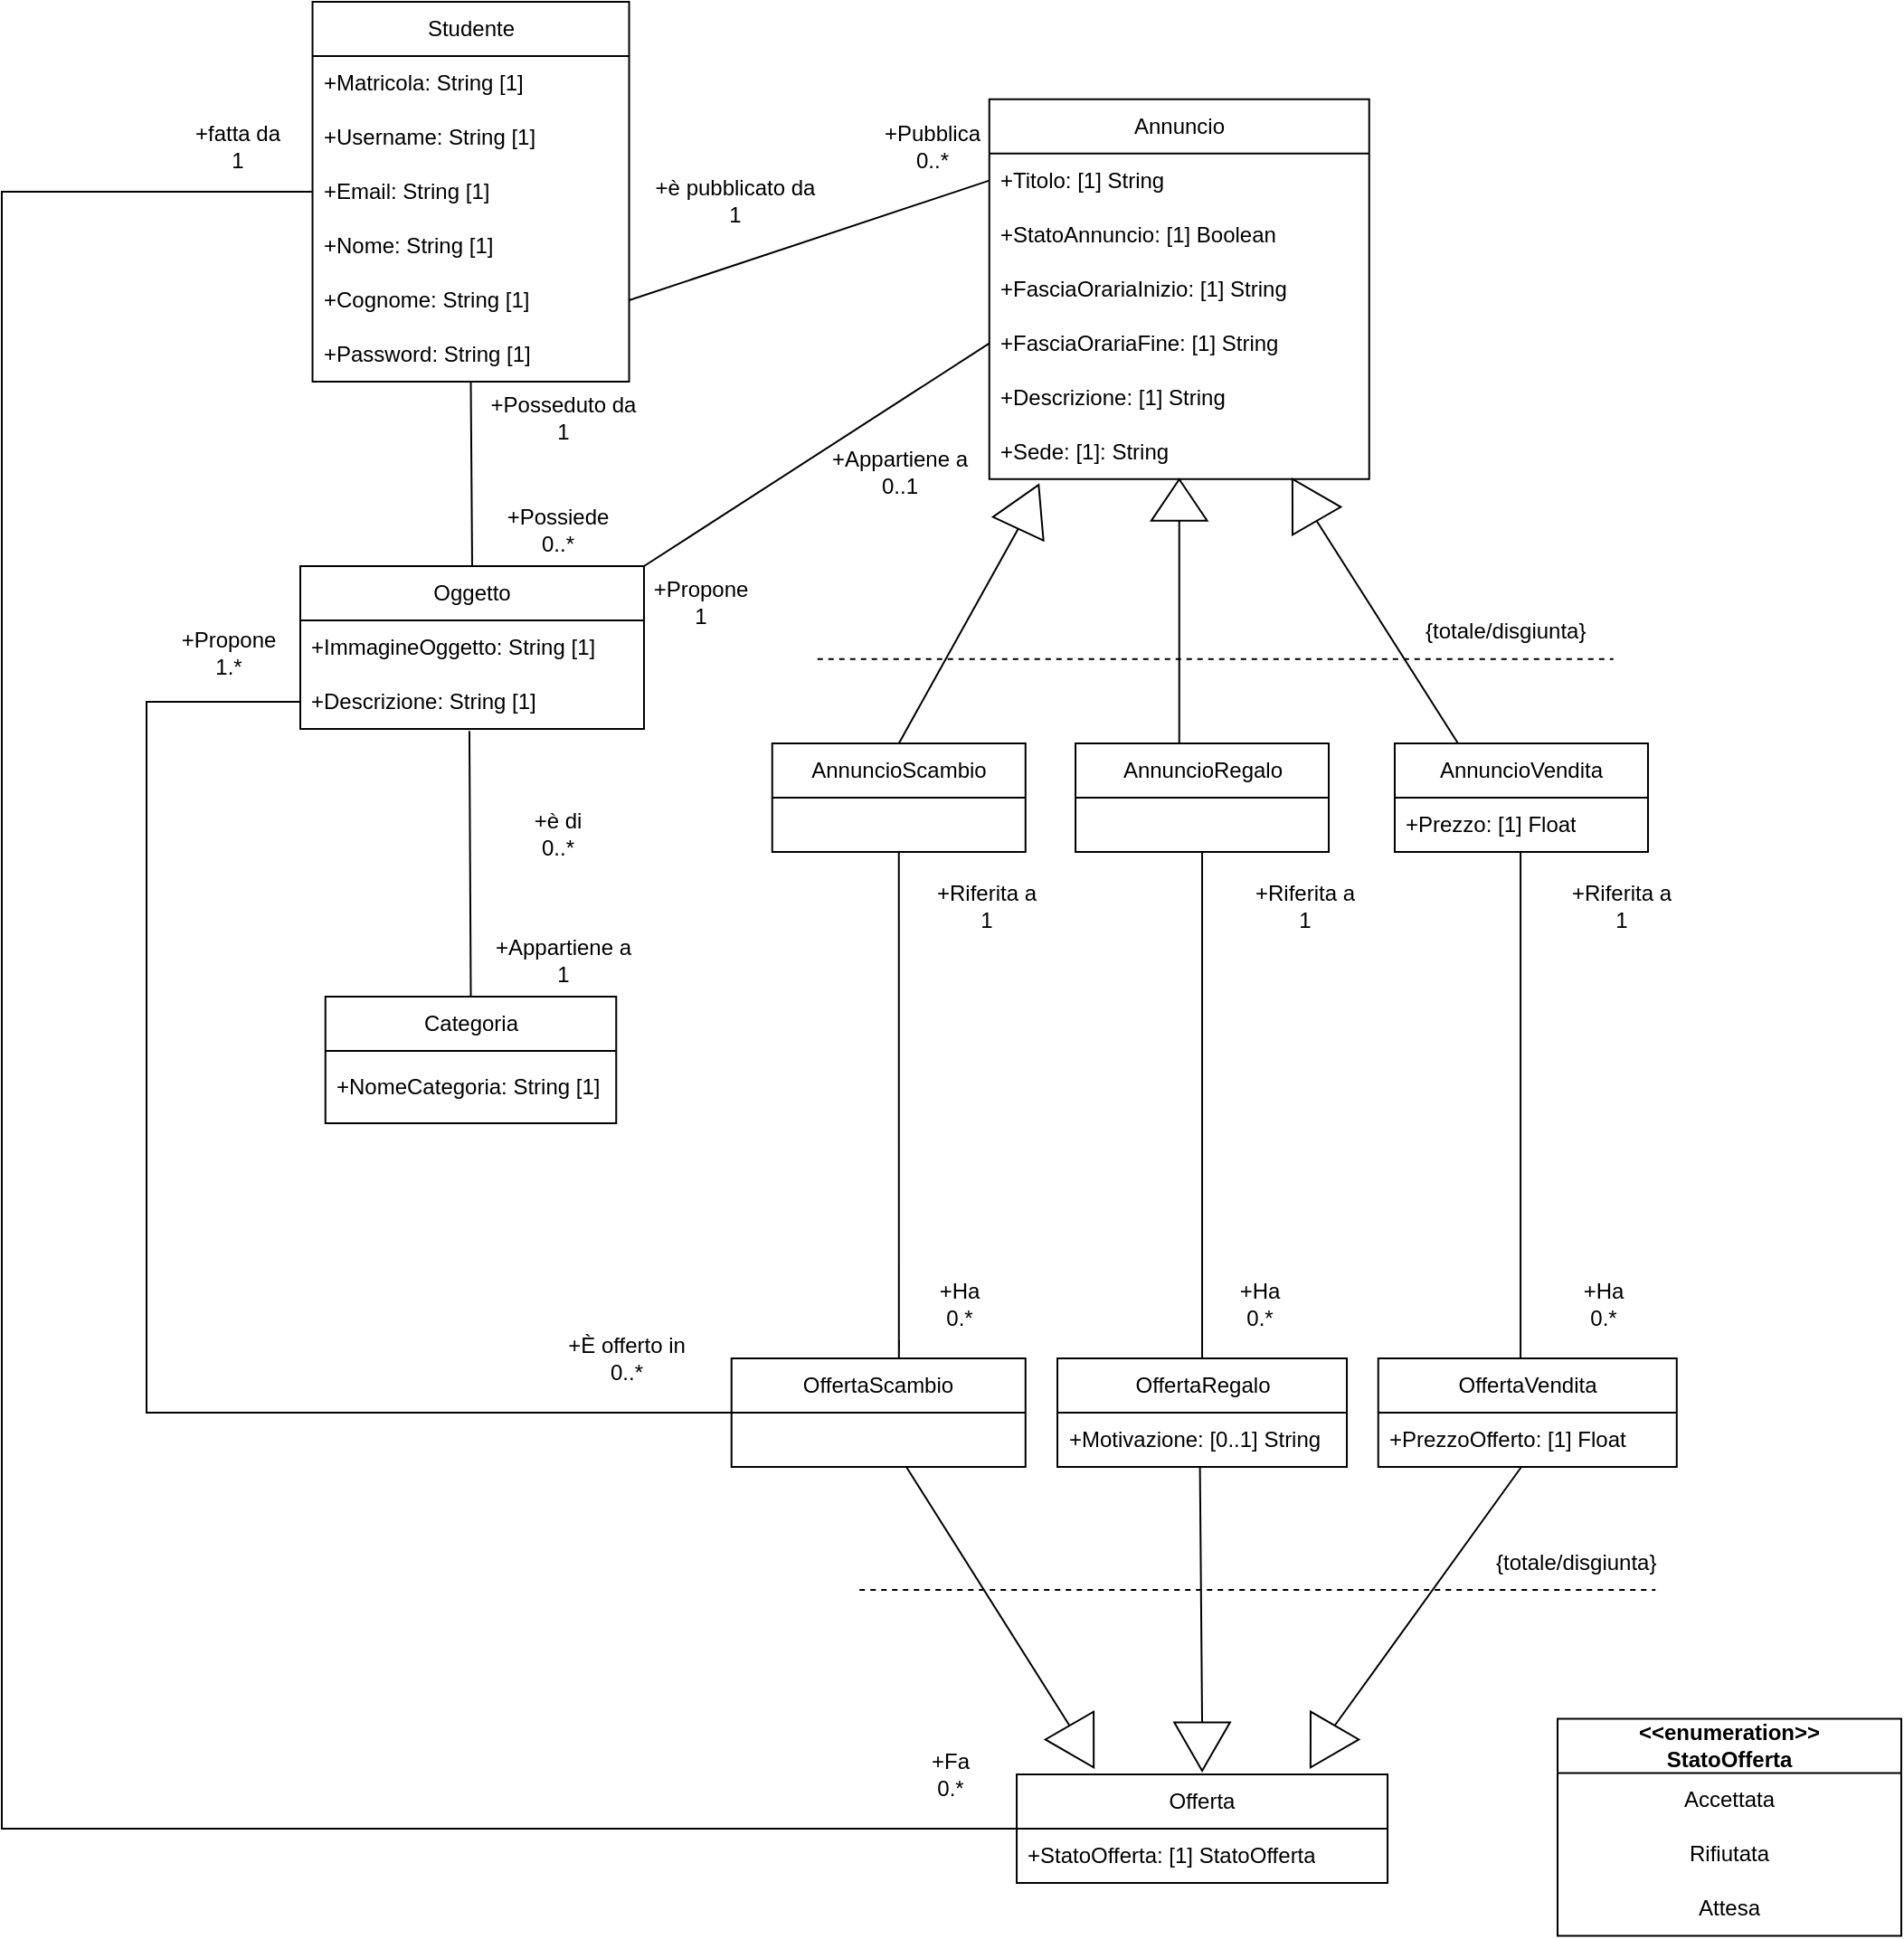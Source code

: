 <mxfile version="28.2.5">
  <diagram name="Pagina-1" id="hhNvPukRQcHdG5Y-XMpl">
    <mxGraphModel dx="873" dy="434" grid="1" gridSize="10" guides="1" tooltips="1" connect="1" arrows="1" fold="1" page="1" pageScale="1" pageWidth="827" pageHeight="1169" math="0" shadow="0">
      <root>
        <mxCell id="0" />
        <mxCell id="1" parent="0" />
        <mxCell id="MSxo0X7yA8S4lxP46bbf-1" value="Studente" style="swimlane;fontStyle=0;childLayout=stackLayout;horizontal=1;startSize=30;horizontalStack=0;resizeParent=1;resizeParentMax=0;resizeLast=0;collapsible=1;marginBottom=0;whiteSpace=wrap;html=1;" parent="1" vertex="1">
          <mxGeometry x="511.76" y="210" width="175" height="210" as="geometry" />
        </mxCell>
        <mxCell id="MSxo0X7yA8S4lxP46bbf-2" value="+Matricola: String [1]" style="text;strokeColor=none;fillColor=none;align=left;verticalAlign=middle;spacingLeft=4;spacingRight=4;overflow=hidden;points=[[0,0.5],[1,0.5]];portConstraint=eastwest;rotatable=0;whiteSpace=wrap;html=1;" parent="MSxo0X7yA8S4lxP46bbf-1" vertex="1">
          <mxGeometry y="30" width="175" height="30" as="geometry" />
        </mxCell>
        <mxCell id="MSxo0X7yA8S4lxP46bbf-3" value="+Username: String [1]" style="text;strokeColor=none;fillColor=none;align=left;verticalAlign=middle;spacingLeft=4;spacingRight=4;overflow=hidden;points=[[0,0.5],[1,0.5]];portConstraint=eastwest;rotatable=0;whiteSpace=wrap;html=1;" parent="MSxo0X7yA8S4lxP46bbf-1" vertex="1">
          <mxGeometry y="60" width="175" height="30" as="geometry" />
        </mxCell>
        <mxCell id="MSxo0X7yA8S4lxP46bbf-4" value="+Email: String [1]" style="text;strokeColor=none;fillColor=none;align=left;verticalAlign=middle;spacingLeft=4;spacingRight=4;overflow=hidden;points=[[0,0.5],[1,0.5]];portConstraint=eastwest;rotatable=0;whiteSpace=wrap;html=1;" parent="MSxo0X7yA8S4lxP46bbf-1" vertex="1">
          <mxGeometry y="90" width="175" height="30" as="geometry" />
        </mxCell>
        <mxCell id="MSxo0X7yA8S4lxP46bbf-5" value="+Nome: String [1]" style="text;strokeColor=none;fillColor=none;align=left;verticalAlign=middle;spacingLeft=4;spacingRight=4;overflow=hidden;points=[[0,0.5],[1,0.5]];portConstraint=eastwest;rotatable=0;whiteSpace=wrap;html=1;" parent="MSxo0X7yA8S4lxP46bbf-1" vertex="1">
          <mxGeometry y="120" width="175" height="30" as="geometry" />
        </mxCell>
        <mxCell id="MSxo0X7yA8S4lxP46bbf-6" value="+Cognome: String [1]" style="text;strokeColor=none;fillColor=none;align=left;verticalAlign=middle;spacingLeft=4;spacingRight=4;overflow=hidden;points=[[0,0.5],[1,0.5]];portConstraint=eastwest;rotatable=0;whiteSpace=wrap;html=1;" parent="MSxo0X7yA8S4lxP46bbf-1" vertex="1">
          <mxGeometry y="150" width="175" height="30" as="geometry" />
        </mxCell>
        <mxCell id="MSxo0X7yA8S4lxP46bbf-7" value="+Password: String [1]" style="text;strokeColor=none;fillColor=none;align=left;verticalAlign=middle;spacingLeft=4;spacingRight=4;overflow=hidden;points=[[0,0.5],[1,0.5]];portConstraint=eastwest;rotatable=0;whiteSpace=wrap;html=1;" parent="MSxo0X7yA8S4lxP46bbf-1" vertex="1">
          <mxGeometry y="180" width="175" height="30" as="geometry" />
        </mxCell>
        <mxCell id="MSxo0X7yA8S4lxP46bbf-9" value="Oggetto" style="swimlane;fontStyle=0;childLayout=stackLayout;horizontal=1;startSize=30;horizontalStack=0;resizeParent=1;resizeParentMax=0;resizeLast=0;collapsible=1;marginBottom=0;whiteSpace=wrap;html=1;" parent="1" vertex="1">
          <mxGeometry x="505" y="522.01" width="190" height="90" as="geometry" />
        </mxCell>
        <mxCell id="MSxo0X7yA8S4lxP46bbf-10" value="+ImmagineOggetto: String [1]" style="text;strokeColor=none;fillColor=none;align=left;verticalAlign=middle;spacingLeft=4;spacingRight=4;overflow=hidden;points=[[0,0.5],[1,0.5]];portConstraint=eastwest;rotatable=0;whiteSpace=wrap;html=1;" parent="MSxo0X7yA8S4lxP46bbf-9" vertex="1">
          <mxGeometry y="30" width="190" height="30" as="geometry" />
        </mxCell>
        <mxCell id="MSxo0X7yA8S4lxP46bbf-13" value="+Descrizione: String [1]" style="text;strokeColor=none;fillColor=none;align=left;verticalAlign=middle;spacingLeft=4;spacingRight=4;overflow=hidden;points=[[0,0.5],[1,0.5]];portConstraint=eastwest;rotatable=0;whiteSpace=wrap;html=1;" parent="MSxo0X7yA8S4lxP46bbf-9" vertex="1">
          <mxGeometry y="60" width="190" height="30" as="geometry" />
        </mxCell>
        <mxCell id="MSxo0X7yA8S4lxP46bbf-14" value="Annuncio" style="swimlane;fontStyle=0;childLayout=stackLayout;horizontal=1;startSize=30;horizontalStack=0;resizeParent=1;resizeParentMax=0;resizeLast=0;collapsible=1;marginBottom=0;whiteSpace=wrap;html=1;" parent="1" vertex="1">
          <mxGeometry x="885.88" y="263.82" width="210" height="210" as="geometry" />
        </mxCell>
        <mxCell id="MSxo0X7yA8S4lxP46bbf-15" value="+Titolo: [1] String" style="text;strokeColor=none;fillColor=none;align=left;verticalAlign=middle;spacingLeft=4;spacingRight=4;overflow=hidden;points=[[0,0.5],[1,0.5]];portConstraint=eastwest;rotatable=0;whiteSpace=wrap;html=1;" parent="MSxo0X7yA8S4lxP46bbf-14" vertex="1">
          <mxGeometry y="30" width="210" height="30" as="geometry" />
        </mxCell>
        <mxCell id="MSxo0X7yA8S4lxP46bbf-16" value="+StatoAnnuncio: [1] Boolean" style="text;strokeColor=none;fillColor=none;align=left;verticalAlign=middle;spacingLeft=4;spacingRight=4;overflow=hidden;points=[[0,0.5],[1,0.5]];portConstraint=eastwest;rotatable=0;whiteSpace=wrap;html=1;" parent="MSxo0X7yA8S4lxP46bbf-14" vertex="1">
          <mxGeometry y="60" width="210" height="30" as="geometry" />
        </mxCell>
        <mxCell id="MSxo0X7yA8S4lxP46bbf-17" value="+FasciaOrariaInizio: [1] String" style="text;strokeColor=none;fillColor=none;align=left;verticalAlign=middle;spacingLeft=4;spacingRight=4;overflow=hidden;points=[[0,0.5],[1,0.5]];portConstraint=eastwest;rotatable=0;whiteSpace=wrap;html=1;" parent="MSxo0X7yA8S4lxP46bbf-14" vertex="1">
          <mxGeometry y="90" width="210" height="30" as="geometry" />
        </mxCell>
        <mxCell id="MSxo0X7yA8S4lxP46bbf-18" value="+FasciaOrariaFine: [1]&amp;nbsp;String" style="text;strokeColor=none;fillColor=none;align=left;verticalAlign=middle;spacingLeft=4;spacingRight=4;overflow=hidden;points=[[0,0.5],[1,0.5]];portConstraint=eastwest;rotatable=0;whiteSpace=wrap;html=1;" parent="MSxo0X7yA8S4lxP46bbf-14" vertex="1">
          <mxGeometry y="120" width="210" height="30" as="geometry" />
        </mxCell>
        <mxCell id="MSxo0X7yA8S4lxP46bbf-19" value="+Descrizione: [1] String" style="text;strokeColor=none;fillColor=none;align=left;verticalAlign=middle;spacingLeft=4;spacingRight=4;overflow=hidden;points=[[0,0.5],[1,0.5]];portConstraint=eastwest;rotatable=0;whiteSpace=wrap;html=1;" parent="MSxo0X7yA8S4lxP46bbf-14" vertex="1">
          <mxGeometry y="150" width="210" height="30" as="geometry" />
        </mxCell>
        <mxCell id="MSxo0X7yA8S4lxP46bbf-20" value="+Sede: [1]: String" style="text;strokeColor=none;fillColor=none;align=left;verticalAlign=middle;spacingLeft=4;spacingRight=4;overflow=hidden;points=[[0,0.5],[1,0.5]];portConstraint=eastwest;rotatable=0;whiteSpace=wrap;html=1;" parent="MSxo0X7yA8S4lxP46bbf-14" vertex="1">
          <mxGeometry y="180" width="210" height="30" as="geometry" />
        </mxCell>
        <mxCell id="MSxo0X7yA8S4lxP46bbf-21" value="" style="triangle;whiteSpace=wrap;html=1;rotation=-120;" parent="1" vertex="1">
          <mxGeometry x="1046.76" y="470" width="26.76" height="30.81" as="geometry" />
        </mxCell>
        <mxCell id="MSxo0X7yA8S4lxP46bbf-22" value="" style="triangle;whiteSpace=wrap;html=1;rotation=-90;" parent="1" vertex="1">
          <mxGeometry x="979.44" y="470" width="22.87" height="30.81" as="geometry" />
        </mxCell>
        <mxCell id="MSxo0X7yA8S4lxP46bbf-23" value="" style="triangle;whiteSpace=wrap;html=1;rotation=-65;" parent="1" vertex="1">
          <mxGeometry x="894.115" y="473.815" width="26.76" height="30.81" as="geometry" />
        </mxCell>
        <mxCell id="MSxo0X7yA8S4lxP46bbf-24" value="" style="endArrow=none;html=1;rounded=0;entryX=0;entryY=0.5;entryDx=0;entryDy=0;exitX=0.25;exitY=0;exitDx=0;exitDy=0;" parent="1" source="MSxo0X7yA8S4lxP46bbf-27" target="MSxo0X7yA8S4lxP46bbf-21" edge="1">
          <mxGeometry width="50" height="50" relative="1" as="geometry">
            <mxPoint x="870.88" y="633.42" as="sourcePoint" />
            <mxPoint x="900.88" y="562.22" as="targetPoint" />
          </mxGeometry>
        </mxCell>
        <mxCell id="MSxo0X7yA8S4lxP46bbf-25" value="" style="endArrow=none;html=1;rounded=0;entryX=0;entryY=0.5;entryDx=0;entryDy=0;exitX=0.5;exitY=0;exitDx=0;exitDy=0;" parent="1" target="MSxo0X7yA8S4lxP46bbf-22" edge="1">
          <mxGeometry width="50" height="50" relative="1" as="geometry">
            <mxPoint x="990.88" y="633.42" as="sourcePoint" />
            <mxPoint x="990.883" y="560.201" as="targetPoint" />
          </mxGeometry>
        </mxCell>
        <mxCell id="MSxo0X7yA8S4lxP46bbf-26" value="" style="endArrow=none;html=1;rounded=0;entryX=0;entryY=0.5;entryDx=0;entryDy=0;exitX=0.5;exitY=0;exitDx=0;exitDy=0;" parent="1" source="MSxo0X7yA8S4lxP46bbf-30" target="MSxo0X7yA8S4lxP46bbf-23" edge="1">
          <mxGeometry width="50" height="50" relative="1" as="geometry">
            <mxPoint x="1090.88" y="613.42" as="sourcePoint" />
            <mxPoint x="1070.88" y="583.42" as="targetPoint" />
          </mxGeometry>
        </mxCell>
        <mxCell id="MSxo0X7yA8S4lxP46bbf-27" value="AnnuncioVendita" style="swimlane;fontStyle=0;childLayout=stackLayout;horizontal=1;startSize=30;horizontalStack=0;resizeParent=1;resizeParentMax=0;resizeLast=0;collapsible=1;marginBottom=0;whiteSpace=wrap;html=1;" parent="1" vertex="1">
          <mxGeometry x="1109.99" y="620" width="140" height="60" as="geometry" />
        </mxCell>
        <mxCell id="MSxo0X7yA8S4lxP46bbf-28" value="+Prezzo: [1] Float" style="text;strokeColor=none;fillColor=none;align=left;verticalAlign=middle;spacingLeft=4;spacingRight=4;overflow=hidden;points=[[0,0.5],[1,0.5]];portConstraint=eastwest;rotatable=0;whiteSpace=wrap;html=1;" parent="MSxo0X7yA8S4lxP46bbf-27" vertex="1">
          <mxGeometry y="30" width="140" height="30" as="geometry" />
        </mxCell>
        <mxCell id="yPO96YD2bqF4xWy6sEOM-47" style="edgeStyle=orthogonalEdgeStyle;rounded=0;orthogonalLoop=1;jettySize=auto;html=1;exitX=0.5;exitY=1;exitDx=0;exitDy=0;entryX=0.5;entryY=0;entryDx=0;entryDy=0;endArrow=none;endFill=0;" parent="1" source="MSxo0X7yA8S4lxP46bbf-29" target="yPO96YD2bqF4xWy6sEOM-13" edge="1">
          <mxGeometry relative="1" as="geometry" />
        </mxCell>
        <mxCell id="MSxo0X7yA8S4lxP46bbf-29" value="AnnuncioRegalo" style="swimlane;fontStyle=0;childLayout=stackLayout;horizontal=1;startSize=30;horizontalStack=0;resizeParent=1;resizeParentMax=0;resizeLast=0;collapsible=1;marginBottom=0;whiteSpace=wrap;html=1;" parent="1" vertex="1">
          <mxGeometry x="933.52" y="620" width="140" height="60" as="geometry" />
        </mxCell>
        <mxCell id="yPO96YD2bqF4xWy6sEOM-46" style="edgeStyle=orthogonalEdgeStyle;rounded=0;orthogonalLoop=1;jettySize=auto;html=1;exitX=0.5;exitY=1;exitDx=0;exitDy=0;endArrow=none;endFill=0;" parent="1" source="MSxo0X7yA8S4lxP46bbf-30" edge="1">
          <mxGeometry relative="1" as="geometry">
            <mxPoint x="836" y="950" as="targetPoint" />
            <Array as="points">
              <mxPoint x="836" y="960" />
            </Array>
          </mxGeometry>
        </mxCell>
        <mxCell id="MSxo0X7yA8S4lxP46bbf-30" value="AnnuncioScambio" style="swimlane;fontStyle=0;childLayout=stackLayout;horizontal=1;startSize=30;horizontalStack=0;resizeParent=1;resizeParentMax=0;resizeLast=0;collapsible=1;marginBottom=0;whiteSpace=wrap;html=1;" parent="1" vertex="1">
          <mxGeometry x="765.88" y="620" width="140" height="60" as="geometry" />
        </mxCell>
        <mxCell id="MSxo0X7yA8S4lxP46bbf-31" value="" style="endArrow=none;dashed=1;html=1;rounded=0;" parent="1" edge="1">
          <mxGeometry width="50" height="50" relative="1" as="geometry">
            <mxPoint x="790.88" y="573.42" as="sourcePoint" />
            <mxPoint x="1230.88" y="573.42" as="targetPoint" />
          </mxGeometry>
        </mxCell>
        <mxCell id="MSxo0X7yA8S4lxP46bbf-32" value="{totale/disgiunta}" style="text;strokeColor=none;fillColor=none;align=left;verticalAlign=middle;spacingLeft=4;spacingRight=4;overflow=hidden;points=[[0,0.5],[1,0.5]];portConstraint=eastwest;rotatable=0;whiteSpace=wrap;html=1;" parent="1" vertex="1">
          <mxGeometry x="1120.88" y="543.42" width="100" height="30" as="geometry" />
        </mxCell>
        <mxCell id="MSxo0X7yA8S4lxP46bbf-33" value="" style="endArrow=none;html=1;rounded=0;exitX=0;exitY=0.5;exitDx=0;exitDy=0;entryX=1;entryY=0.5;entryDx=0;entryDy=0;" parent="1" source="MSxo0X7yA8S4lxP46bbf-15" target="MSxo0X7yA8S4lxP46bbf-6" edge="1">
          <mxGeometry width="50" height="50" relative="1" as="geometry">
            <mxPoint x="737.5" y="340" as="sourcePoint" />
            <mxPoint x="650" y="260" as="targetPoint" />
          </mxGeometry>
        </mxCell>
        <mxCell id="MSxo0X7yA8S4lxP46bbf-53" value="" style="endArrow=none;html=1;rounded=0;entryX=0;entryY=0.5;entryDx=0;entryDy=0;exitX=1;exitY=0;exitDx=0;exitDy=0;" parent="1" source="MSxo0X7yA8S4lxP46bbf-9" target="MSxo0X7yA8S4lxP46bbf-18" edge="1">
          <mxGeometry width="50" height="50" relative="1" as="geometry">
            <mxPoint x="695" y="465" as="sourcePoint" />
            <mxPoint x="672.5" y="490" as="targetPoint" />
          </mxGeometry>
        </mxCell>
        <mxCell id="MSxo0X7yA8S4lxP46bbf-58" value="" style="endArrow=none;html=1;rounded=0;exitX=0.5;exitY=0;exitDx=0;exitDy=0;entryX=0.5;entryY=1;entryDx=0;entryDy=0;" parent="1" source="MSxo0X7yA8S4lxP46bbf-9" target="MSxo0X7yA8S4lxP46bbf-1" edge="1">
          <mxGeometry width="50" height="50" relative="1" as="geometry">
            <mxPoint x="595" y="520" as="sourcePoint" />
            <mxPoint x="595" y="350" as="targetPoint" />
          </mxGeometry>
        </mxCell>
        <mxCell id="MSxo0X7yA8S4lxP46bbf-59" value="+Pubblica&lt;div&gt;0..*&lt;/div&gt;" style="text;html=1;align=center;verticalAlign=middle;resizable=0;points=[];autosize=1;strokeColor=none;fillColor=none;" parent="1" vertex="1">
          <mxGeometry x="814.12" y="270" width="80" height="40" as="geometry" />
        </mxCell>
        <mxCell id="MSxo0X7yA8S4lxP46bbf-60" value="+è pubblicato da&lt;div&gt;1&lt;/div&gt;" style="text;html=1;align=center;verticalAlign=middle;resizable=0;points=[];autosize=1;strokeColor=none;fillColor=none;" parent="1" vertex="1">
          <mxGeometry x="690" y="300" width="110" height="40" as="geometry" />
        </mxCell>
        <mxCell id="MSxo0X7yA8S4lxP46bbf-61" value="+Posseduto da&lt;div&gt;1&lt;/div&gt;" style="text;html=1;align=center;verticalAlign=middle;resizable=0;points=[];autosize=1;strokeColor=none;fillColor=none;" parent="1" vertex="1">
          <mxGeometry x="600" y="420" width="100" height="40" as="geometry" />
        </mxCell>
        <mxCell id="MSxo0X7yA8S4lxP46bbf-62" value="+Possiede&lt;div&gt;0..*&lt;/div&gt;" style="text;html=1;align=center;verticalAlign=middle;resizable=0;points=[];autosize=1;strokeColor=none;fillColor=none;" parent="1" vertex="1">
          <mxGeometry x="606.76" y="482.01" width="80" height="40" as="geometry" />
        </mxCell>
        <mxCell id="MSxo0X7yA8S4lxP46bbf-63" value="+Propone&lt;div&gt;1&lt;/div&gt;" style="text;html=1;align=center;verticalAlign=middle;resizable=0;points=[];autosize=1;strokeColor=none;fillColor=none;" parent="1" vertex="1">
          <mxGeometry x="685.88" y="522.01" width="80" height="40" as="geometry" />
        </mxCell>
        <mxCell id="MSxo0X7yA8S4lxP46bbf-64" value="+Appartiene a&lt;div&gt;0..1&lt;/div&gt;" style="text;html=1;align=center;verticalAlign=middle;resizable=0;points=[];autosize=1;strokeColor=none;fillColor=none;" parent="1" vertex="1">
          <mxGeometry x="785.88" y="450" width="100" height="40" as="geometry" />
        </mxCell>
        <mxCell id="yPO96YD2bqF4xWy6sEOM-4" value="Offerta" style="swimlane;fontStyle=0;childLayout=stackLayout;horizontal=1;startSize=30;horizontalStack=0;resizeParent=1;resizeParentMax=0;resizeLast=0;collapsible=1;marginBottom=0;whiteSpace=wrap;html=1;" parent="1" vertex="1">
          <mxGeometry x="901.02" y="1190" width="205" height="60" as="geometry" />
        </mxCell>
        <mxCell id="yPO96YD2bqF4xWy6sEOM-5" value="+StatoOfferta: [1] StatoOfferta" style="text;strokeColor=none;fillColor=none;align=left;verticalAlign=middle;spacingLeft=4;spacingRight=4;overflow=hidden;points=[[0,0.5],[1,0.5]];portConstraint=eastwest;rotatable=0;whiteSpace=wrap;html=1;" parent="yPO96YD2bqF4xWy6sEOM-4" vertex="1">
          <mxGeometry y="30" width="205" height="30" as="geometry" />
        </mxCell>
        <mxCell id="yPO96YD2bqF4xWy6sEOM-6" value="" style="triangle;whiteSpace=wrap;html=1;rotation=60;" parent="1" vertex="1">
          <mxGeometry x="923.52" y="1159.19" width="26.76" height="30.81" as="geometry" />
        </mxCell>
        <mxCell id="yPO96YD2bqF4xWy6sEOM-7" value="" style="triangle;whiteSpace=wrap;html=1;rotation=90;" parent="1" vertex="1">
          <mxGeometry x="990.143" y="1159.186" width="26.76" height="30.81" as="geometry" />
        </mxCell>
        <mxCell id="yPO96YD2bqF4xWy6sEOM-8" value="" style="triangle;whiteSpace=wrap;html=1;rotation=120;" parent="1" vertex="1">
          <mxGeometry x="1056.755" y="1159.185" width="26.76" height="30.81" as="geometry" />
        </mxCell>
        <mxCell id="yPO96YD2bqF4xWy6sEOM-12" value="OffertaScambio" style="swimlane;fontStyle=0;childLayout=stackLayout;horizontal=1;startSize=30;horizontalStack=0;resizeParent=1;resizeParentMax=0;resizeLast=0;collapsible=1;marginBottom=0;whiteSpace=wrap;html=1;" parent="1" vertex="1">
          <mxGeometry x="743.37" y="960" width="162.51" height="60" as="geometry" />
        </mxCell>
        <mxCell id="yPO96YD2bqF4xWy6sEOM-13" value="OffertaRegalo" style="swimlane;fontStyle=0;childLayout=stackLayout;horizontal=1;startSize=30;horizontalStack=0;resizeParent=1;resizeParentMax=0;resizeLast=0;collapsible=1;marginBottom=0;whiteSpace=wrap;html=1;" parent="1" vertex="1">
          <mxGeometry x="923.52" y="960" width="160" height="60" as="geometry" />
        </mxCell>
        <mxCell id="yPO96YD2bqF4xWy6sEOM-14" value="+Motivazione: [0..1] String" style="text;strokeColor=none;fillColor=none;align=left;verticalAlign=middle;spacingLeft=4;spacingRight=4;overflow=hidden;points=[[0,0.5],[1,0.5]];portConstraint=eastwest;rotatable=0;whiteSpace=wrap;html=1;" parent="yPO96YD2bqF4xWy6sEOM-13" vertex="1">
          <mxGeometry y="30" width="160" height="30" as="geometry" />
        </mxCell>
        <mxCell id="yPO96YD2bqF4xWy6sEOM-15" value="OffertaVendita" style="swimlane;fontStyle=0;childLayout=stackLayout;horizontal=1;startSize=30;horizontalStack=0;resizeParent=1;resizeParentMax=0;resizeLast=0;collapsible=1;marginBottom=0;whiteSpace=wrap;html=1;" parent="1" vertex="1">
          <mxGeometry x="1100.88" y="960" width="165" height="60" as="geometry" />
        </mxCell>
        <mxCell id="yPO96YD2bqF4xWy6sEOM-16" value="+PrezzoOfferto: [1] Float" style="text;strokeColor=none;fillColor=none;align=left;verticalAlign=middle;spacingLeft=4;spacingRight=4;overflow=hidden;points=[[0,0.5],[1,0.5]];portConstraint=eastwest;rotatable=0;whiteSpace=wrap;html=1;" parent="yPO96YD2bqF4xWy6sEOM-15" vertex="1">
          <mxGeometry y="30" width="165" height="30" as="geometry" />
        </mxCell>
        <mxCell id="yPO96YD2bqF4xWy6sEOM-17" value="" style="endArrow=none;dashed=1;html=1;rounded=0;" parent="1" edge="1">
          <mxGeometry width="50" height="50" relative="1" as="geometry">
            <mxPoint x="814.12" y="1087.99" as="sourcePoint" />
            <mxPoint x="1254.12" y="1087.99" as="targetPoint" />
          </mxGeometry>
        </mxCell>
        <mxCell id="yPO96YD2bqF4xWy6sEOM-18" value="{totale/disgiunta}" style="text;strokeColor=none;fillColor=none;align=left;verticalAlign=middle;spacingLeft=4;spacingRight=4;overflow=hidden;points=[[0,0.5],[1,0.5]];portConstraint=eastwest;rotatable=0;whiteSpace=wrap;html=1;" parent="1" vertex="1">
          <mxGeometry x="1160" y="1057.99" width="100" height="30" as="geometry" />
        </mxCell>
        <mxCell id="yPO96YD2bqF4xWy6sEOM-19" value="&lt;div&gt;&lt;b&gt;&amp;lt;&amp;lt;enumeration&amp;gt;&amp;gt;&lt;/b&gt;&lt;/div&gt;&lt;div&gt;&lt;b&gt;StatoOfferta&lt;/b&gt;&lt;/div&gt;" style="swimlane;fontStyle=0;childLayout=stackLayout;horizontal=1;startSize=30;horizontalStack=0;resizeParent=1;resizeParentMax=0;resizeLast=0;collapsible=1;marginBottom=0;whiteSpace=wrap;html=1;" parent="1" vertex="1">
          <mxGeometry x="1200" y="1159.19" width="190" height="120" as="geometry" />
        </mxCell>
        <mxCell id="yPO96YD2bqF4xWy6sEOM-20" value="Accettata" style="text;strokeColor=none;fillColor=none;align=center;verticalAlign=middle;spacingLeft=4;spacingRight=4;overflow=hidden;points=[[0,0.5],[1,0.5]];portConstraint=eastwest;rotatable=0;whiteSpace=wrap;html=1;" parent="yPO96YD2bqF4xWy6sEOM-19" vertex="1">
          <mxGeometry y="30" width="190" height="30" as="geometry" />
        </mxCell>
        <mxCell id="yPO96YD2bqF4xWy6sEOM-21" value="Rifiutata" style="text;strokeColor=none;fillColor=none;align=center;verticalAlign=middle;spacingLeft=4;spacingRight=4;overflow=hidden;points=[[0,0.5],[1,0.5]];portConstraint=eastwest;rotatable=0;whiteSpace=wrap;html=1;" parent="yPO96YD2bqF4xWy6sEOM-19" vertex="1">
          <mxGeometry y="60" width="190" height="30" as="geometry" />
        </mxCell>
        <mxCell id="yPO96YD2bqF4xWy6sEOM-22" value="Attesa" style="text;strokeColor=none;fillColor=none;align=center;verticalAlign=middle;spacingLeft=4;spacingRight=4;overflow=hidden;points=[[0,0.5],[1,0.5]];portConstraint=eastwest;rotatable=0;whiteSpace=wrap;html=1;" parent="yPO96YD2bqF4xWy6sEOM-19" vertex="1">
          <mxGeometry y="90" width="190" height="30" as="geometry" />
        </mxCell>
        <mxCell id="yPO96YD2bqF4xWy6sEOM-41" style="edgeStyle=orthogonalEdgeStyle;rounded=0;orthogonalLoop=1;jettySize=auto;html=1;exitX=0;exitY=0.5;exitDx=0;exitDy=0;entryX=0;entryY=0.5;entryDx=0;entryDy=0;endArrow=none;endFill=0;" parent="1" target="yPO96YD2bqF4xWy6sEOM-12" edge="1">
          <mxGeometry relative="1" as="geometry">
            <Array as="points">
              <mxPoint x="420" y="597" />
              <mxPoint x="420" y="990" />
            </Array>
            <mxPoint x="505" y="597.01" as="sourcePoint" />
          </mxGeometry>
        </mxCell>
        <mxCell id="yPO96YD2bqF4xWy6sEOM-48" style="edgeStyle=orthogonalEdgeStyle;rounded=0;orthogonalLoop=1;jettySize=auto;html=1;exitX=0.5;exitY=1;exitDx=0;exitDy=0;entryX=0.5;entryY=0;entryDx=0;entryDy=0;endArrow=none;endFill=0;" parent="1" edge="1">
          <mxGeometry relative="1" as="geometry">
            <mxPoint x="1179.54" y="680" as="sourcePoint" />
            <mxPoint x="1179.54" y="960" as="targetPoint" />
          </mxGeometry>
        </mxCell>
        <mxCell id="yPO96YD2bqF4xWy6sEOM-49" value="" style="endArrow=none;html=1;rounded=0;exitX=0;exitY=0.5;exitDx=0;exitDy=0;" parent="1" source="yPO96YD2bqF4xWy6sEOM-6" edge="1">
          <mxGeometry width="50" height="50" relative="1" as="geometry">
            <mxPoint x="960" y="1150" as="sourcePoint" />
            <mxPoint x="840" y="1020" as="targetPoint" />
          </mxGeometry>
        </mxCell>
        <mxCell id="yPO96YD2bqF4xWy6sEOM-50" value="" style="endArrow=none;html=1;rounded=0;exitX=0;exitY=0.5;exitDx=0;exitDy=0;" parent="1" source="yPO96YD2bqF4xWy6sEOM-7" edge="1">
          <mxGeometry width="50" height="50" relative="1" as="geometry">
            <mxPoint x="952.31" y="1070" as="sourcePoint" />
            <mxPoint x="1002.31" y="1020" as="targetPoint" />
          </mxGeometry>
        </mxCell>
        <mxCell id="yPO96YD2bqF4xWy6sEOM-51" value="" style="endArrow=none;html=1;rounded=0;exitX=0;exitY=0.5;exitDx=0;exitDy=0;" parent="1" source="yPO96YD2bqF4xWy6sEOM-8" edge="1">
          <mxGeometry width="50" height="50" relative="1" as="geometry">
            <mxPoint x="1130" y="1070" as="sourcePoint" />
            <mxPoint x="1180" y="1020" as="targetPoint" />
          </mxGeometry>
        </mxCell>
        <mxCell id="yPO96YD2bqF4xWy6sEOM-53" value="+Ha&lt;div&gt;0.*&lt;/div&gt;" style="text;html=1;align=center;verticalAlign=middle;resizable=0;points=[];autosize=1;strokeColor=none;fillColor=none;" parent="1" vertex="1">
          <mxGeometry x="844.11" y="910" width="50" height="40" as="geometry" />
        </mxCell>
        <mxCell id="yPO96YD2bqF4xWy6sEOM-54" value="+Ha&lt;div&gt;0.*&lt;/div&gt;" style="text;html=1;align=center;verticalAlign=middle;resizable=0;points=[];autosize=1;strokeColor=none;fillColor=none;" parent="1" vertex="1">
          <mxGeometry x="1010" y="910" width="50" height="40" as="geometry" />
        </mxCell>
        <mxCell id="yPO96YD2bqF4xWy6sEOM-55" value="+Ha&lt;div&gt;0.*&lt;/div&gt;" style="text;html=1;align=center;verticalAlign=middle;resizable=0;points=[];autosize=1;strokeColor=none;fillColor=none;" parent="1" vertex="1">
          <mxGeometry x="1199.99" y="910" width="50" height="40" as="geometry" />
        </mxCell>
        <mxCell id="yPO96YD2bqF4xWy6sEOM-56" value="+Riferita a&lt;div&gt;1&lt;/div&gt;" style="text;html=1;align=center;verticalAlign=middle;resizable=0;points=[];autosize=1;strokeColor=none;fillColor=none;" parent="1" vertex="1">
          <mxGeometry x="844.11" y="690" width="80" height="40" as="geometry" />
        </mxCell>
        <mxCell id="yPO96YD2bqF4xWy6sEOM-59" value="+Riferita a&lt;div&gt;1&lt;/div&gt;" style="text;html=1;align=center;verticalAlign=middle;resizable=0;points=[];autosize=1;strokeColor=none;fillColor=none;" parent="1" vertex="1">
          <mxGeometry x="1020.14" y="690" width="80" height="40" as="geometry" />
        </mxCell>
        <mxCell id="yPO96YD2bqF4xWy6sEOM-60" value="+Riferita a&lt;div&gt;1&lt;/div&gt;" style="text;html=1;align=center;verticalAlign=middle;resizable=0;points=[];autosize=1;strokeColor=none;fillColor=none;" parent="1" vertex="1">
          <mxGeometry x="1195" y="690" width="80" height="40" as="geometry" />
        </mxCell>
        <mxCell id="yPO96YD2bqF4xWy6sEOM-61" value="+È offerto in&lt;div&gt;0..*&lt;/div&gt;" style="text;html=1;align=center;verticalAlign=middle;resizable=0;points=[];autosize=1;strokeColor=none;fillColor=none;" parent="1" vertex="1">
          <mxGeometry x="640" y="940" width="90" height="40" as="geometry" />
        </mxCell>
        <mxCell id="yPO96YD2bqF4xWy6sEOM-62" value="+Propone&lt;div&gt;1.*&lt;/div&gt;" style="text;html=1;align=center;verticalAlign=middle;resizable=0;points=[];autosize=1;strokeColor=none;fillColor=none;" parent="1" vertex="1">
          <mxGeometry x="425" y="550" width="80" height="40" as="geometry" />
        </mxCell>
        <mxCell id="yPO96YD2bqF4xWy6sEOM-63" style="edgeStyle=orthogonalEdgeStyle;rounded=0;orthogonalLoop=1;jettySize=auto;html=1;exitX=0;exitY=0.5;exitDx=0;exitDy=0;endArrow=none;endFill=0;" parent="1" source="MSxo0X7yA8S4lxP46bbf-4" edge="1">
          <mxGeometry relative="1" as="geometry">
            <mxPoint x="900" y="1220" as="targetPoint" />
            <Array as="points">
              <mxPoint x="340" y="315" />
              <mxPoint x="340" y="1220" />
              <mxPoint x="901" y="1220" />
            </Array>
          </mxGeometry>
        </mxCell>
        <mxCell id="yPO96YD2bqF4xWy6sEOM-64" value="+Fa&lt;div&gt;0.*&lt;/div&gt;" style="text;html=1;align=center;verticalAlign=middle;resizable=0;points=[];autosize=1;strokeColor=none;fillColor=none;" parent="1" vertex="1">
          <mxGeometry x="844.11" y="1170" width="40" height="40" as="geometry" />
        </mxCell>
        <mxCell id="yPO96YD2bqF4xWy6sEOM-66" value="+fatta da&lt;div&gt;1&lt;/div&gt;" style="text;html=1;align=center;verticalAlign=middle;resizable=0;points=[];autosize=1;strokeColor=none;fillColor=none;" parent="1" vertex="1">
          <mxGeometry x="435" y="270" width="70" height="40" as="geometry" />
        </mxCell>
        <mxCell id="yPO96YD2bqF4xWy6sEOM-69" value="" style="endArrow=none;html=1;rounded=0;entryX=0.492;entryY=1.039;entryDx=0;entryDy=0;entryPerimeter=0;exitX=0.5;exitY=0;exitDx=0;exitDy=0;" parent="1" source="yPO96YD2bqF4xWy6sEOM-70" target="MSxo0X7yA8S4lxP46bbf-13" edge="1">
          <mxGeometry width="50" height="50" relative="1" as="geometry">
            <mxPoint x="598" y="770" as="sourcePoint" />
            <mxPoint x="630" y="720" as="targetPoint" />
          </mxGeometry>
        </mxCell>
        <mxCell id="yPO96YD2bqF4xWy6sEOM-70" value="Categoria" style="swimlane;fontStyle=0;childLayout=stackLayout;horizontal=1;startSize=30;horizontalStack=0;resizeParent=1;resizeParentMax=0;resizeLast=0;collapsible=1;marginBottom=0;whiteSpace=wrap;html=1;" parent="1" vertex="1">
          <mxGeometry x="518.89" y="760" width="160.74" height="70" as="geometry" />
        </mxCell>
        <mxCell id="yPO96YD2bqF4xWy6sEOM-71" value="+NomeCategoria: String [1]" style="text;strokeColor=none;fillColor=none;align=left;verticalAlign=middle;spacingLeft=4;spacingRight=4;overflow=hidden;points=[[0,0.5],[1,0.5]];portConstraint=eastwest;rotatable=0;whiteSpace=wrap;html=1;" parent="yPO96YD2bqF4xWy6sEOM-70" vertex="1">
          <mxGeometry y="30" width="160.74" height="40" as="geometry" />
        </mxCell>
        <mxCell id="yPO96YD2bqF4xWy6sEOM-72" value="+Appartiene a&lt;br&gt;1" style="text;html=1;align=center;verticalAlign=middle;resizable=0;points=[];autosize=1;strokeColor=none;fillColor=none;" parent="1" vertex="1">
          <mxGeometry x="600" y="720" width="100" height="40" as="geometry" />
        </mxCell>
        <mxCell id="yPO96YD2bqF4xWy6sEOM-73" value="+è di&lt;br&gt;0..*" style="text;html=1;align=center;verticalAlign=middle;resizable=0;points=[];autosize=1;strokeColor=none;fillColor=none;" parent="1" vertex="1">
          <mxGeometry x="621.76" y="650" width="50" height="40" as="geometry" />
        </mxCell>
      </root>
    </mxGraphModel>
  </diagram>
</mxfile>
